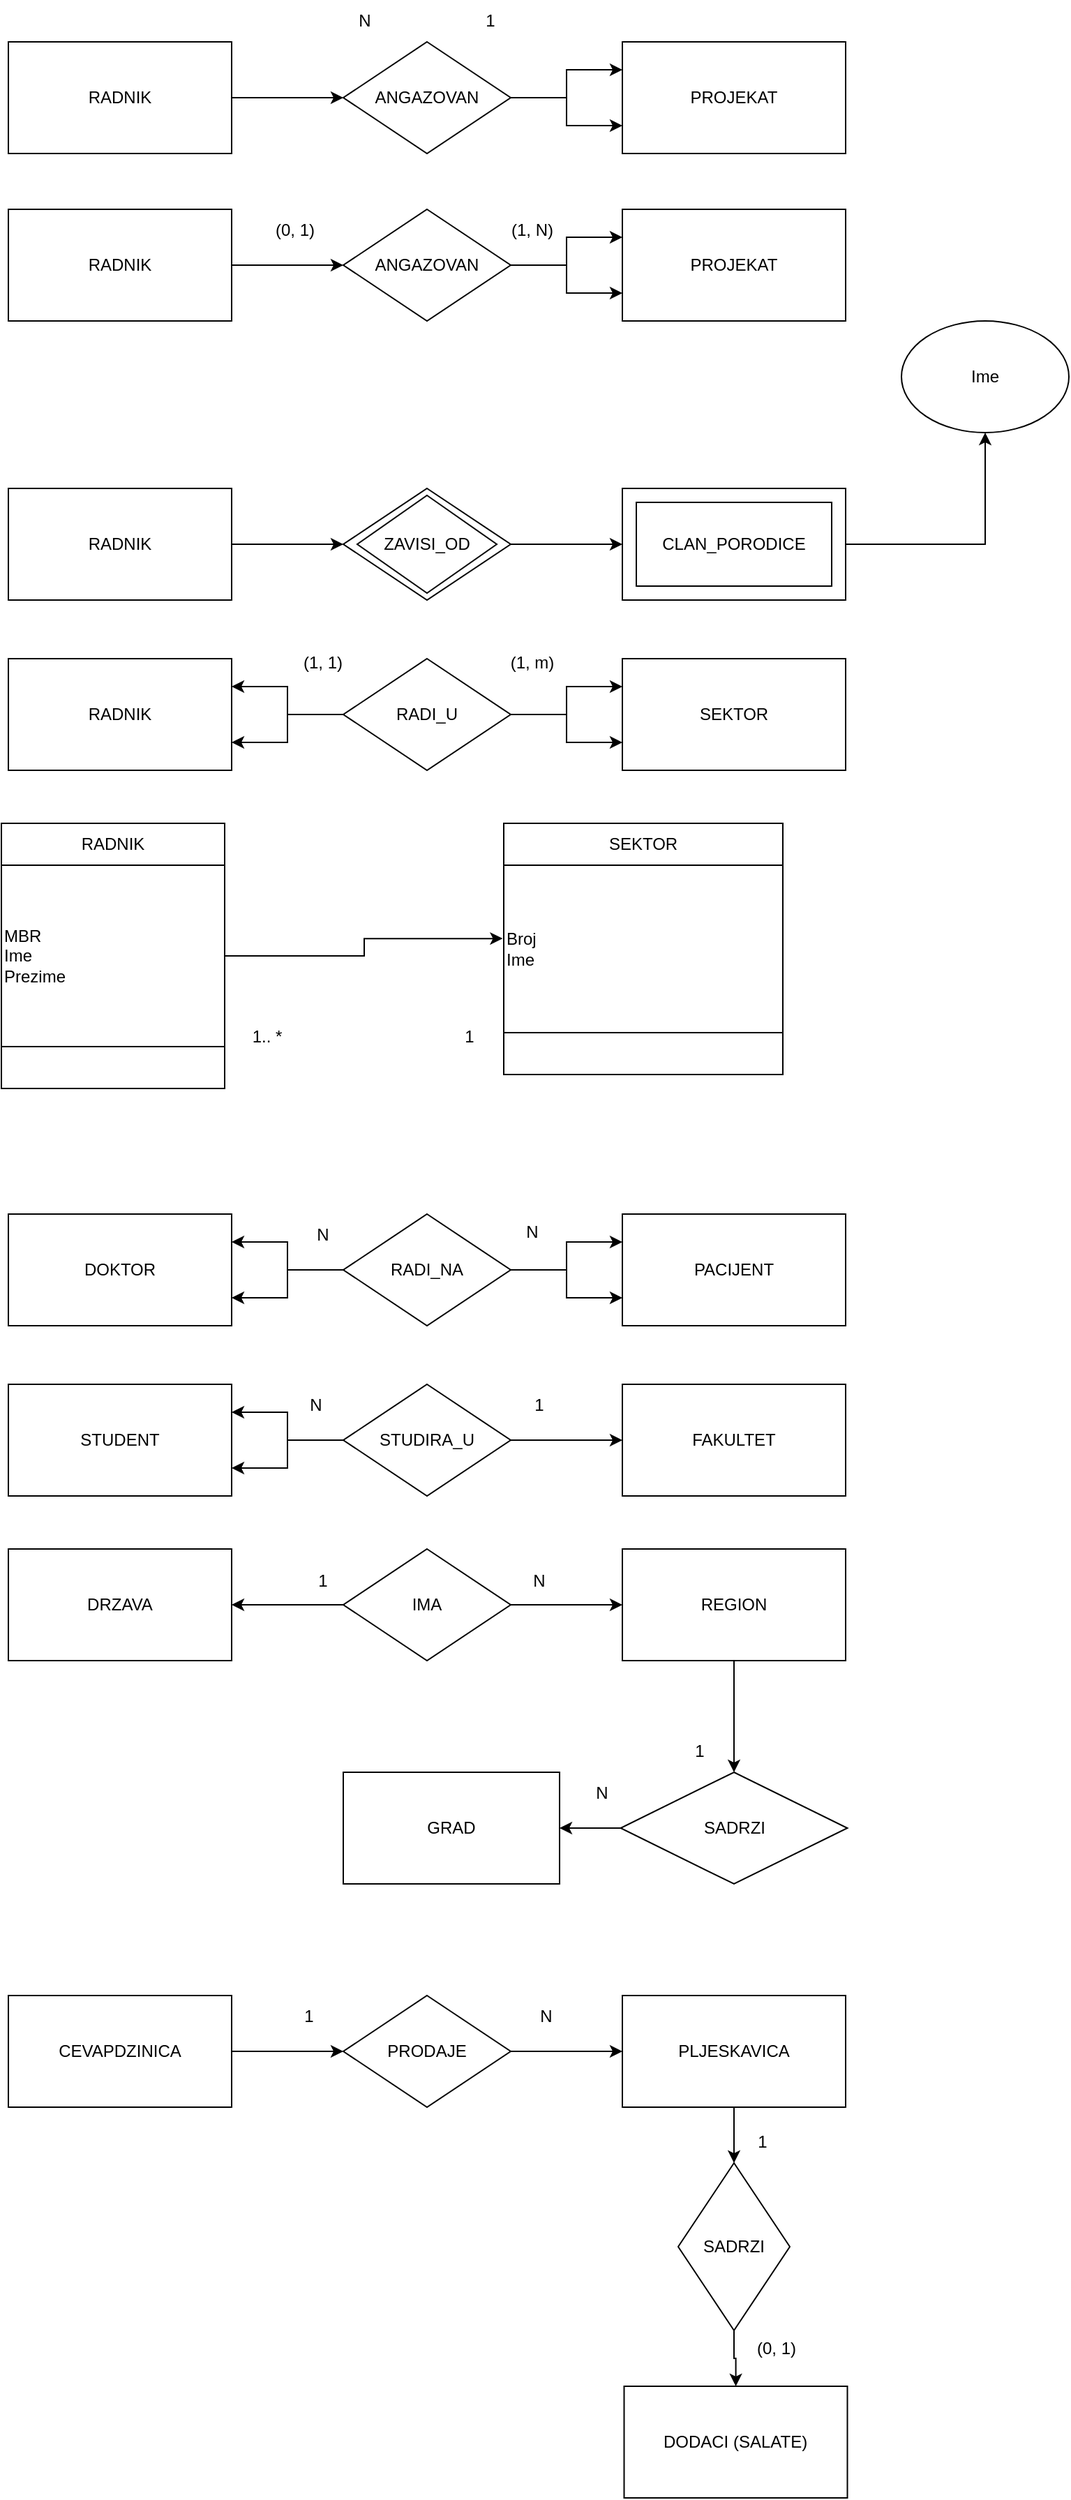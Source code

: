 <mxfile version="25.0.1">
  <diagram name="Page-1" id="YJj_jwqWh1LXfqQnj_jg">
    <mxGraphModel dx="1500" dy="865" grid="1" gridSize="10" guides="1" tooltips="1" connect="1" arrows="1" fold="1" page="1" pageScale="1" pageWidth="850" pageHeight="1100" math="0" shadow="0">
      <root>
        <mxCell id="0" />
        <mxCell id="1" parent="0" />
        <mxCell id="uJ9VIWgx87yYVYV_AUR5-3" style="edgeStyle=orthogonalEdgeStyle;rounded=0;orthogonalLoop=1;jettySize=auto;html=1;" edge="1" parent="1" source="uJ9VIWgx87yYVYV_AUR5-1" target="uJ9VIWgx87yYVYV_AUR5-4">
          <mxGeometry relative="1" as="geometry">
            <mxPoint x="280" y="80" as="targetPoint" />
          </mxGeometry>
        </mxCell>
        <mxCell id="uJ9VIWgx87yYVYV_AUR5-1" value="RADNIK" style="rounded=0;whiteSpace=wrap;html=1;" vertex="1" parent="1">
          <mxGeometry x="40" y="40" width="160" height="80" as="geometry" />
        </mxCell>
        <mxCell id="uJ9VIWgx87yYVYV_AUR5-11" style="edgeStyle=orthogonalEdgeStyle;rounded=0;orthogonalLoop=1;jettySize=auto;html=1;entryX=0;entryY=0.25;entryDx=0;entryDy=0;" edge="1" parent="1" source="uJ9VIWgx87yYVYV_AUR5-4" target="uJ9VIWgx87yYVYV_AUR5-5">
          <mxGeometry relative="1" as="geometry" />
        </mxCell>
        <mxCell id="uJ9VIWgx87yYVYV_AUR5-12" style="edgeStyle=orthogonalEdgeStyle;rounded=0;orthogonalLoop=1;jettySize=auto;html=1;entryX=0;entryY=0.75;entryDx=0;entryDy=0;" edge="1" parent="1" source="uJ9VIWgx87yYVYV_AUR5-4" target="uJ9VIWgx87yYVYV_AUR5-5">
          <mxGeometry relative="1" as="geometry" />
        </mxCell>
        <mxCell id="uJ9VIWgx87yYVYV_AUR5-4" value="ANGAZOVAN" style="rhombus;whiteSpace=wrap;html=1;" vertex="1" parent="1">
          <mxGeometry x="280" y="40" width="120" height="80" as="geometry" />
        </mxCell>
        <mxCell id="uJ9VIWgx87yYVYV_AUR5-5" value="PROJEKAT" style="rounded=0;whiteSpace=wrap;html=1;" vertex="1" parent="1">
          <mxGeometry x="480" y="40" width="160" height="80" as="geometry" />
        </mxCell>
        <mxCell id="uJ9VIWgx87yYVYV_AUR5-9" value="N" style="text;html=1;align=center;verticalAlign=middle;resizable=0;points=[];autosize=1;strokeColor=none;fillColor=none;" vertex="1" parent="1">
          <mxGeometry x="280" y="10" width="30" height="30" as="geometry" />
        </mxCell>
        <mxCell id="uJ9VIWgx87yYVYV_AUR5-10" value="1" style="text;html=1;align=center;verticalAlign=middle;resizable=0;points=[];autosize=1;strokeColor=none;fillColor=none;" vertex="1" parent="1">
          <mxGeometry x="370" y="10" width="30" height="30" as="geometry" />
        </mxCell>
        <mxCell id="uJ9VIWgx87yYVYV_AUR5-13" style="edgeStyle=orthogonalEdgeStyle;rounded=0;orthogonalLoop=1;jettySize=auto;html=1;" edge="1" parent="1" source="uJ9VIWgx87yYVYV_AUR5-14" target="uJ9VIWgx87yYVYV_AUR5-17">
          <mxGeometry relative="1" as="geometry">
            <mxPoint x="280" y="200" as="targetPoint" />
          </mxGeometry>
        </mxCell>
        <mxCell id="uJ9VIWgx87yYVYV_AUR5-14" value="RADNIK" style="rounded=0;whiteSpace=wrap;html=1;" vertex="1" parent="1">
          <mxGeometry x="40" y="160" width="160" height="80" as="geometry" />
        </mxCell>
        <mxCell id="uJ9VIWgx87yYVYV_AUR5-15" style="edgeStyle=orthogonalEdgeStyle;rounded=0;orthogonalLoop=1;jettySize=auto;html=1;entryX=0;entryY=0.25;entryDx=0;entryDy=0;" edge="1" parent="1" source="uJ9VIWgx87yYVYV_AUR5-17" target="uJ9VIWgx87yYVYV_AUR5-18">
          <mxGeometry relative="1" as="geometry" />
        </mxCell>
        <mxCell id="uJ9VIWgx87yYVYV_AUR5-16" style="edgeStyle=orthogonalEdgeStyle;rounded=0;orthogonalLoop=1;jettySize=auto;html=1;entryX=0;entryY=0.75;entryDx=0;entryDy=0;" edge="1" parent="1" source="uJ9VIWgx87yYVYV_AUR5-17" target="uJ9VIWgx87yYVYV_AUR5-18">
          <mxGeometry relative="1" as="geometry" />
        </mxCell>
        <mxCell id="uJ9VIWgx87yYVYV_AUR5-17" value="ANGAZOVAN" style="rhombus;whiteSpace=wrap;html=1;" vertex="1" parent="1">
          <mxGeometry x="280" y="160" width="120" height="80" as="geometry" />
        </mxCell>
        <mxCell id="uJ9VIWgx87yYVYV_AUR5-18" value="PROJEKAT" style="rounded=0;whiteSpace=wrap;html=1;" vertex="1" parent="1">
          <mxGeometry x="480" y="160" width="160" height="80" as="geometry" />
        </mxCell>
        <mxCell id="uJ9VIWgx87yYVYV_AUR5-19" value="(0, 1)" style="text;html=1;align=center;verticalAlign=middle;resizable=0;points=[];autosize=1;strokeColor=none;fillColor=none;" vertex="1" parent="1">
          <mxGeometry x="220" y="160" width="50" height="30" as="geometry" />
        </mxCell>
        <mxCell id="uJ9VIWgx87yYVYV_AUR5-20" value="(1, N)" style="text;html=1;align=center;verticalAlign=middle;resizable=0;points=[];autosize=1;strokeColor=none;fillColor=none;" vertex="1" parent="1">
          <mxGeometry x="390" y="160" width="50" height="30" as="geometry" />
        </mxCell>
        <mxCell id="uJ9VIWgx87yYVYV_AUR5-21" style="edgeStyle=orthogonalEdgeStyle;rounded=0;orthogonalLoop=1;jettySize=auto;html=1;" edge="1" parent="1" source="uJ9VIWgx87yYVYV_AUR5-22" target="uJ9VIWgx87yYVYV_AUR5-25">
          <mxGeometry relative="1" as="geometry">
            <mxPoint x="280" y="400" as="targetPoint" />
          </mxGeometry>
        </mxCell>
        <mxCell id="uJ9VIWgx87yYVYV_AUR5-22" value="RADNIK" style="rounded=0;whiteSpace=wrap;html=1;" vertex="1" parent="1">
          <mxGeometry x="40" y="360" width="160" height="80" as="geometry" />
        </mxCell>
        <mxCell id="uJ9VIWgx87yYVYV_AUR5-34" style="edgeStyle=orthogonalEdgeStyle;rounded=0;orthogonalLoop=1;jettySize=auto;html=1;entryX=0;entryY=0.5;entryDx=0;entryDy=0;" edge="1" parent="1" source="uJ9VIWgx87yYVYV_AUR5-25" target="uJ9VIWgx87yYVYV_AUR5-26">
          <mxGeometry relative="1" as="geometry" />
        </mxCell>
        <mxCell id="uJ9VIWgx87yYVYV_AUR5-25" value="" style="rhombus;whiteSpace=wrap;html=1;" vertex="1" parent="1">
          <mxGeometry x="280" y="360" width="120" height="80" as="geometry" />
        </mxCell>
        <mxCell id="uJ9VIWgx87yYVYV_AUR5-32" style="edgeStyle=orthogonalEdgeStyle;rounded=0;orthogonalLoop=1;jettySize=auto;html=1;entryX=0.5;entryY=1;entryDx=0;entryDy=0;" edge="1" parent="1" source="uJ9VIWgx87yYVYV_AUR5-26" target="uJ9VIWgx87yYVYV_AUR5-31">
          <mxGeometry relative="1" as="geometry" />
        </mxCell>
        <mxCell id="uJ9VIWgx87yYVYV_AUR5-26" value="" style="rounded=0;whiteSpace=wrap;html=1;" vertex="1" parent="1">
          <mxGeometry x="480" y="360" width="160" height="80" as="geometry" />
        </mxCell>
        <mxCell id="uJ9VIWgx87yYVYV_AUR5-29" value="ZAVISI_OD" style="rhombus;whiteSpace=wrap;html=1;" vertex="1" parent="1">
          <mxGeometry x="290" y="365" width="100" height="70" as="geometry" />
        </mxCell>
        <mxCell id="uJ9VIWgx87yYVYV_AUR5-30" value="CLAN_PORODICE" style="rounded=0;whiteSpace=wrap;html=1;" vertex="1" parent="1">
          <mxGeometry x="490" y="370" width="140" height="60" as="geometry" />
        </mxCell>
        <mxCell id="uJ9VIWgx87yYVYV_AUR5-31" value="Ime" style="ellipse;whiteSpace=wrap;html=1;" vertex="1" parent="1">
          <mxGeometry x="680" y="240" width="120" height="80" as="geometry" />
        </mxCell>
        <mxCell id="uJ9VIWgx87yYVYV_AUR5-35" value="" style="shape=table;startSize=0;container=1;collapsible=0;childLayout=tableLayout;" vertex="1" parent="1">
          <mxGeometry x="35" y="600" width="160" height="190" as="geometry" />
        </mxCell>
        <mxCell id="uJ9VIWgx87yYVYV_AUR5-36" value="" style="shape=tableRow;horizontal=0;startSize=0;swimlaneHead=0;swimlaneBody=0;strokeColor=inherit;top=0;left=0;bottom=0;right=0;collapsible=0;dropTarget=0;fillColor=none;points=[[0,0.5],[1,0.5]];portConstraint=eastwest;" vertex="1" parent="uJ9VIWgx87yYVYV_AUR5-35">
          <mxGeometry width="160" height="30" as="geometry" />
        </mxCell>
        <mxCell id="uJ9VIWgx87yYVYV_AUR5-37" value="RADNIK" style="shape=partialRectangle;html=1;whiteSpace=wrap;connectable=0;strokeColor=inherit;overflow=hidden;fillColor=none;top=0;left=0;bottom=0;right=0;pointerEvents=1;" vertex="1" parent="uJ9VIWgx87yYVYV_AUR5-36">
          <mxGeometry width="160" height="30" as="geometry">
            <mxRectangle width="160" height="30" as="alternateBounds" />
          </mxGeometry>
        </mxCell>
        <mxCell id="uJ9VIWgx87yYVYV_AUR5-38" value="" style="shape=tableRow;horizontal=0;startSize=0;swimlaneHead=0;swimlaneBody=0;strokeColor=inherit;top=0;left=0;bottom=0;right=0;collapsible=0;dropTarget=0;fillColor=none;points=[[0,0.5],[1,0.5]];portConstraint=eastwest;" vertex="1" parent="uJ9VIWgx87yYVYV_AUR5-35">
          <mxGeometry y="30" width="160" height="130" as="geometry" />
        </mxCell>
        <mxCell id="uJ9VIWgx87yYVYV_AUR5-39" value="MBR&lt;div&gt;Ime&lt;/div&gt;&lt;div&gt;Prezime&lt;/div&gt;" style="shape=partialRectangle;html=1;whiteSpace=wrap;connectable=0;strokeColor=inherit;overflow=hidden;fillColor=none;top=0;left=0;bottom=0;right=0;pointerEvents=1;align=left;" vertex="1" parent="uJ9VIWgx87yYVYV_AUR5-38">
          <mxGeometry width="160" height="130" as="geometry">
            <mxRectangle width="160" height="130" as="alternateBounds" />
          </mxGeometry>
        </mxCell>
        <mxCell id="uJ9VIWgx87yYVYV_AUR5-40" value="" style="shape=tableRow;horizontal=0;startSize=0;swimlaneHead=0;swimlaneBody=0;strokeColor=inherit;top=0;left=0;bottom=0;right=0;collapsible=0;dropTarget=0;fillColor=none;points=[[0,0.5],[1,0.5]];portConstraint=eastwest;" vertex="1" parent="uJ9VIWgx87yYVYV_AUR5-35">
          <mxGeometry y="160" width="160" height="30" as="geometry" />
        </mxCell>
        <mxCell id="uJ9VIWgx87yYVYV_AUR5-41" value="" style="shape=partialRectangle;html=1;whiteSpace=wrap;connectable=0;strokeColor=inherit;overflow=hidden;fillColor=none;top=0;left=0;bottom=0;right=0;pointerEvents=1;" vertex="1" parent="uJ9VIWgx87yYVYV_AUR5-40">
          <mxGeometry width="160" height="30" as="geometry">
            <mxRectangle width="160" height="30" as="alternateBounds" />
          </mxGeometry>
        </mxCell>
        <mxCell id="uJ9VIWgx87yYVYV_AUR5-42" value="1.. *" style="text;html=1;align=center;verticalAlign=middle;resizable=0;points=[];autosize=1;strokeColor=none;fillColor=none;" vertex="1" parent="1">
          <mxGeometry x="205" y="738" width="40" height="30" as="geometry" />
        </mxCell>
        <mxCell id="uJ9VIWgx87yYVYV_AUR5-44" value="" style="shape=table;startSize=0;container=1;collapsible=0;childLayout=tableLayout;" vertex="1" parent="1">
          <mxGeometry x="395" y="600" width="200" height="180" as="geometry" />
        </mxCell>
        <mxCell id="uJ9VIWgx87yYVYV_AUR5-45" value="" style="shape=tableRow;horizontal=0;startSize=0;swimlaneHead=0;swimlaneBody=0;strokeColor=inherit;top=0;left=0;bottom=0;right=0;collapsible=0;dropTarget=0;fillColor=none;points=[[0,0.5],[1,0.5]];portConstraint=eastwest;" vertex="1" parent="uJ9VIWgx87yYVYV_AUR5-44">
          <mxGeometry width="200" height="30" as="geometry" />
        </mxCell>
        <mxCell id="uJ9VIWgx87yYVYV_AUR5-46" value="SEKTOR" style="shape=partialRectangle;html=1;whiteSpace=wrap;connectable=0;strokeColor=inherit;overflow=hidden;fillColor=none;top=0;left=0;bottom=0;right=0;pointerEvents=1;" vertex="1" parent="uJ9VIWgx87yYVYV_AUR5-45">
          <mxGeometry width="200" height="30" as="geometry">
            <mxRectangle width="200" height="30" as="alternateBounds" />
          </mxGeometry>
        </mxCell>
        <mxCell id="uJ9VIWgx87yYVYV_AUR5-47" value="" style="shape=tableRow;horizontal=0;startSize=0;swimlaneHead=0;swimlaneBody=0;strokeColor=inherit;top=0;left=0;bottom=0;right=0;collapsible=0;dropTarget=0;fillColor=none;points=[[0,0.5],[1,0.5]];portConstraint=eastwest;" vertex="1" parent="uJ9VIWgx87yYVYV_AUR5-44">
          <mxGeometry y="30" width="200" height="120" as="geometry" />
        </mxCell>
        <mxCell id="uJ9VIWgx87yYVYV_AUR5-48" value="Broj&lt;div&gt;Ime&lt;/div&gt;" style="shape=partialRectangle;html=1;whiteSpace=wrap;connectable=0;strokeColor=inherit;overflow=hidden;fillColor=none;top=0;left=0;bottom=0;right=0;pointerEvents=1;align=left;" vertex="1" parent="uJ9VIWgx87yYVYV_AUR5-47">
          <mxGeometry width="200" height="120" as="geometry">
            <mxRectangle width="200" height="120" as="alternateBounds" />
          </mxGeometry>
        </mxCell>
        <mxCell id="uJ9VIWgx87yYVYV_AUR5-49" value="" style="shape=tableRow;horizontal=0;startSize=0;swimlaneHead=0;swimlaneBody=0;strokeColor=inherit;top=0;left=0;bottom=0;right=0;collapsible=0;dropTarget=0;fillColor=none;points=[[0,0.5],[1,0.5]];portConstraint=eastwest;" vertex="1" parent="uJ9VIWgx87yYVYV_AUR5-44">
          <mxGeometry y="150" width="200" height="30" as="geometry" />
        </mxCell>
        <mxCell id="uJ9VIWgx87yYVYV_AUR5-50" value="" style="shape=partialRectangle;html=1;whiteSpace=wrap;connectable=0;strokeColor=inherit;overflow=hidden;fillColor=none;top=0;left=0;bottom=0;right=0;pointerEvents=1;" vertex="1" parent="uJ9VIWgx87yYVYV_AUR5-49">
          <mxGeometry width="200" height="30" as="geometry">
            <mxRectangle width="200" height="30" as="alternateBounds" />
          </mxGeometry>
        </mxCell>
        <mxCell id="uJ9VIWgx87yYVYV_AUR5-51" style="edgeStyle=orthogonalEdgeStyle;rounded=0;orthogonalLoop=1;jettySize=auto;html=1;entryX=-0.004;entryY=0.438;entryDx=0;entryDy=0;entryPerimeter=0;" edge="1" parent="1" source="uJ9VIWgx87yYVYV_AUR5-38" target="uJ9VIWgx87yYVYV_AUR5-47">
          <mxGeometry relative="1" as="geometry" />
        </mxCell>
        <mxCell id="uJ9VIWgx87yYVYV_AUR5-52" value="1" style="text;html=1;align=center;verticalAlign=middle;resizable=0;points=[];autosize=1;strokeColor=none;fillColor=none;" vertex="1" parent="1">
          <mxGeometry x="355" y="738" width="30" height="30" as="geometry" />
        </mxCell>
        <mxCell id="uJ9VIWgx87yYVYV_AUR5-53" value="RADNIK" style="rounded=0;whiteSpace=wrap;html=1;" vertex="1" parent="1">
          <mxGeometry x="40" y="482" width="160" height="80" as="geometry" />
        </mxCell>
        <mxCell id="uJ9VIWgx87yYVYV_AUR5-56" style="edgeStyle=orthogonalEdgeStyle;rounded=0;orthogonalLoop=1;jettySize=auto;html=1;entryX=0;entryY=0.25;entryDx=0;entryDy=0;" edge="1" parent="1" source="uJ9VIWgx87yYVYV_AUR5-54" target="uJ9VIWgx87yYVYV_AUR5-55">
          <mxGeometry relative="1" as="geometry" />
        </mxCell>
        <mxCell id="uJ9VIWgx87yYVYV_AUR5-57" style="edgeStyle=orthogonalEdgeStyle;rounded=0;orthogonalLoop=1;jettySize=auto;html=1;entryX=0;entryY=0.75;entryDx=0;entryDy=0;" edge="1" parent="1" source="uJ9VIWgx87yYVYV_AUR5-54" target="uJ9VIWgx87yYVYV_AUR5-55">
          <mxGeometry relative="1" as="geometry" />
        </mxCell>
        <mxCell id="uJ9VIWgx87yYVYV_AUR5-58" style="edgeStyle=orthogonalEdgeStyle;rounded=0;orthogonalLoop=1;jettySize=auto;html=1;entryX=1;entryY=0.25;entryDx=0;entryDy=0;" edge="1" parent="1" source="uJ9VIWgx87yYVYV_AUR5-54" target="uJ9VIWgx87yYVYV_AUR5-53">
          <mxGeometry relative="1" as="geometry" />
        </mxCell>
        <mxCell id="uJ9VIWgx87yYVYV_AUR5-59" style="edgeStyle=orthogonalEdgeStyle;rounded=0;orthogonalLoop=1;jettySize=auto;html=1;entryX=1;entryY=0.75;entryDx=0;entryDy=0;" edge="1" parent="1" source="uJ9VIWgx87yYVYV_AUR5-54" target="uJ9VIWgx87yYVYV_AUR5-53">
          <mxGeometry relative="1" as="geometry" />
        </mxCell>
        <mxCell id="uJ9VIWgx87yYVYV_AUR5-54" value="RADI_U" style="rhombus;whiteSpace=wrap;html=1;" vertex="1" parent="1">
          <mxGeometry x="280" y="482" width="120" height="80" as="geometry" />
        </mxCell>
        <mxCell id="uJ9VIWgx87yYVYV_AUR5-55" value="SEKTOR" style="rounded=0;whiteSpace=wrap;html=1;" vertex="1" parent="1">
          <mxGeometry x="480" y="482" width="160" height="80" as="geometry" />
        </mxCell>
        <mxCell id="uJ9VIWgx87yYVYV_AUR5-60" value="(1, 1)" style="text;html=1;align=center;verticalAlign=middle;resizable=0;points=[];autosize=1;strokeColor=none;fillColor=none;" vertex="1" parent="1">
          <mxGeometry x="240" y="470" width="50" height="30" as="geometry" />
        </mxCell>
        <mxCell id="uJ9VIWgx87yYVYV_AUR5-61" value="(1, m)" style="text;html=1;align=center;verticalAlign=middle;resizable=0;points=[];autosize=1;strokeColor=none;fillColor=none;" vertex="1" parent="1">
          <mxGeometry x="390" y="470" width="50" height="30" as="geometry" />
        </mxCell>
        <mxCell id="uJ9VIWgx87yYVYV_AUR5-62" value="DOKTOR" style="rounded=0;whiteSpace=wrap;html=1;" vertex="1" parent="1">
          <mxGeometry x="40" y="880" width="160" height="80" as="geometry" />
        </mxCell>
        <mxCell id="uJ9VIWgx87yYVYV_AUR5-65" style="edgeStyle=orthogonalEdgeStyle;rounded=0;orthogonalLoop=1;jettySize=auto;html=1;entryX=0;entryY=0.25;entryDx=0;entryDy=0;" edge="1" parent="1" source="uJ9VIWgx87yYVYV_AUR5-63" target="uJ9VIWgx87yYVYV_AUR5-64">
          <mxGeometry relative="1" as="geometry" />
        </mxCell>
        <mxCell id="uJ9VIWgx87yYVYV_AUR5-66" style="edgeStyle=orthogonalEdgeStyle;rounded=0;orthogonalLoop=1;jettySize=auto;html=1;entryX=0;entryY=0.75;entryDx=0;entryDy=0;" edge="1" parent="1" source="uJ9VIWgx87yYVYV_AUR5-63" target="uJ9VIWgx87yYVYV_AUR5-64">
          <mxGeometry relative="1" as="geometry" />
        </mxCell>
        <mxCell id="uJ9VIWgx87yYVYV_AUR5-67" style="edgeStyle=orthogonalEdgeStyle;rounded=0;orthogonalLoop=1;jettySize=auto;html=1;entryX=1;entryY=0.25;entryDx=0;entryDy=0;" edge="1" parent="1" source="uJ9VIWgx87yYVYV_AUR5-63" target="uJ9VIWgx87yYVYV_AUR5-62">
          <mxGeometry relative="1" as="geometry" />
        </mxCell>
        <mxCell id="uJ9VIWgx87yYVYV_AUR5-68" style="edgeStyle=orthogonalEdgeStyle;rounded=0;orthogonalLoop=1;jettySize=auto;html=1;entryX=1;entryY=0.75;entryDx=0;entryDy=0;" edge="1" parent="1" source="uJ9VIWgx87yYVYV_AUR5-63" target="uJ9VIWgx87yYVYV_AUR5-62">
          <mxGeometry relative="1" as="geometry" />
        </mxCell>
        <mxCell id="uJ9VIWgx87yYVYV_AUR5-63" value="RADI_NA" style="rhombus;whiteSpace=wrap;html=1;" vertex="1" parent="1">
          <mxGeometry x="280" y="880" width="120" height="80" as="geometry" />
        </mxCell>
        <mxCell id="uJ9VIWgx87yYVYV_AUR5-64" value="PACIJENT" style="rounded=0;whiteSpace=wrap;html=1;" vertex="1" parent="1">
          <mxGeometry x="480" y="880" width="160" height="80" as="geometry" />
        </mxCell>
        <mxCell id="uJ9VIWgx87yYVYV_AUR5-69" value="N" style="text;html=1;align=center;verticalAlign=middle;resizable=0;points=[];autosize=1;strokeColor=none;fillColor=none;" vertex="1" parent="1">
          <mxGeometry x="250" y="880" width="30" height="30" as="geometry" />
        </mxCell>
        <mxCell id="uJ9VIWgx87yYVYV_AUR5-70" value="N" style="text;html=1;align=center;verticalAlign=middle;resizable=0;points=[];autosize=1;strokeColor=none;fillColor=none;" vertex="1" parent="1">
          <mxGeometry x="400" y="878" width="30" height="30" as="geometry" />
        </mxCell>
        <mxCell id="uJ9VIWgx87yYVYV_AUR5-71" value="STUDENT" style="rounded=0;whiteSpace=wrap;html=1;" vertex="1" parent="1">
          <mxGeometry x="40" y="1002" width="160" height="80" as="geometry" />
        </mxCell>
        <mxCell id="uJ9VIWgx87yYVYV_AUR5-83" style="edgeStyle=orthogonalEdgeStyle;rounded=0;orthogonalLoop=1;jettySize=auto;html=1;entryX=1;entryY=0.25;entryDx=0;entryDy=0;" edge="1" parent="1" source="uJ9VIWgx87yYVYV_AUR5-76" target="uJ9VIWgx87yYVYV_AUR5-71">
          <mxGeometry relative="1" as="geometry" />
        </mxCell>
        <mxCell id="uJ9VIWgx87yYVYV_AUR5-84" style="edgeStyle=orthogonalEdgeStyle;rounded=0;orthogonalLoop=1;jettySize=auto;html=1;entryX=1;entryY=0.75;entryDx=0;entryDy=0;" edge="1" parent="1" source="uJ9VIWgx87yYVYV_AUR5-76" target="uJ9VIWgx87yYVYV_AUR5-71">
          <mxGeometry relative="1" as="geometry" />
        </mxCell>
        <mxCell id="uJ9VIWgx87yYVYV_AUR5-85" style="edgeStyle=orthogonalEdgeStyle;rounded=0;orthogonalLoop=1;jettySize=auto;html=1;entryX=0;entryY=0.5;entryDx=0;entryDy=0;" edge="1" parent="1" source="uJ9VIWgx87yYVYV_AUR5-76" target="uJ9VIWgx87yYVYV_AUR5-77">
          <mxGeometry relative="1" as="geometry" />
        </mxCell>
        <mxCell id="uJ9VIWgx87yYVYV_AUR5-76" value="STUDIRA_U" style="rhombus;whiteSpace=wrap;html=1;" vertex="1" parent="1">
          <mxGeometry x="280" y="1002" width="120" height="80" as="geometry" />
        </mxCell>
        <mxCell id="uJ9VIWgx87yYVYV_AUR5-77" value="FAKULTET" style="rounded=0;whiteSpace=wrap;html=1;" vertex="1" parent="1">
          <mxGeometry x="480" y="1002" width="160" height="80" as="geometry" />
        </mxCell>
        <mxCell id="uJ9VIWgx87yYVYV_AUR5-79" value="N" style="text;html=1;align=center;verticalAlign=middle;resizable=0;points=[];autosize=1;strokeColor=none;fillColor=none;" vertex="1" parent="1">
          <mxGeometry x="245" y="1002" width="30" height="30" as="geometry" />
        </mxCell>
        <mxCell id="uJ9VIWgx87yYVYV_AUR5-86" value="1" style="text;html=1;align=center;verticalAlign=middle;resizable=0;points=[];autosize=1;strokeColor=none;fillColor=none;" vertex="1" parent="1">
          <mxGeometry x="405" y="1002" width="30" height="30" as="geometry" />
        </mxCell>
        <mxCell id="uJ9VIWgx87yYVYV_AUR5-87" value="DRZAVA" style="rounded=0;whiteSpace=wrap;html=1;" vertex="1" parent="1">
          <mxGeometry x="40" y="1120" width="160" height="80" as="geometry" />
        </mxCell>
        <mxCell id="uJ9VIWgx87yYVYV_AUR5-90" style="edgeStyle=orthogonalEdgeStyle;rounded=0;orthogonalLoop=1;jettySize=auto;html=1;entryX=0;entryY=0.5;entryDx=0;entryDy=0;" edge="1" parent="1" source="uJ9VIWgx87yYVYV_AUR5-91" target="uJ9VIWgx87yYVYV_AUR5-92">
          <mxGeometry relative="1" as="geometry" />
        </mxCell>
        <mxCell id="uJ9VIWgx87yYVYV_AUR5-95" style="edgeStyle=orthogonalEdgeStyle;rounded=0;orthogonalLoop=1;jettySize=auto;html=1;entryX=1;entryY=0.5;entryDx=0;entryDy=0;" edge="1" parent="1" source="uJ9VIWgx87yYVYV_AUR5-91" target="uJ9VIWgx87yYVYV_AUR5-87">
          <mxGeometry relative="1" as="geometry" />
        </mxCell>
        <mxCell id="uJ9VIWgx87yYVYV_AUR5-91" value="IMA" style="rhombus;whiteSpace=wrap;html=1;" vertex="1" parent="1">
          <mxGeometry x="280" y="1120" width="120" height="80" as="geometry" />
        </mxCell>
        <mxCell id="uJ9VIWgx87yYVYV_AUR5-102" style="edgeStyle=orthogonalEdgeStyle;rounded=0;orthogonalLoop=1;jettySize=auto;html=1;entryX=0.5;entryY=0;entryDx=0;entryDy=0;" edge="1" parent="1" source="uJ9VIWgx87yYVYV_AUR5-92" target="uJ9VIWgx87yYVYV_AUR5-98">
          <mxGeometry relative="1" as="geometry" />
        </mxCell>
        <mxCell id="uJ9VIWgx87yYVYV_AUR5-92" value="REGION" style="rounded=0;whiteSpace=wrap;html=1;" vertex="1" parent="1">
          <mxGeometry x="480" y="1120" width="160" height="80" as="geometry" />
        </mxCell>
        <mxCell id="uJ9VIWgx87yYVYV_AUR5-94" value="N" style="text;html=1;align=center;verticalAlign=middle;resizable=0;points=[];autosize=1;strokeColor=none;fillColor=none;" vertex="1" parent="1">
          <mxGeometry x="405" y="1128" width="30" height="30" as="geometry" />
        </mxCell>
        <mxCell id="uJ9VIWgx87yYVYV_AUR5-96" value="1" style="text;html=1;align=center;verticalAlign=middle;resizable=0;points=[];autosize=1;strokeColor=none;fillColor=none;" vertex="1" parent="1">
          <mxGeometry x="250" y="1128" width="30" height="30" as="geometry" />
        </mxCell>
        <mxCell id="uJ9VIWgx87yYVYV_AUR5-104" style="edgeStyle=orthogonalEdgeStyle;rounded=0;orthogonalLoop=1;jettySize=auto;html=1;entryX=1;entryY=0.5;entryDx=0;entryDy=0;" edge="1" parent="1" source="uJ9VIWgx87yYVYV_AUR5-98" target="uJ9VIWgx87yYVYV_AUR5-103">
          <mxGeometry relative="1" as="geometry" />
        </mxCell>
        <mxCell id="uJ9VIWgx87yYVYV_AUR5-98" value="SADRZI" style="rhombus;whiteSpace=wrap;html=1;" vertex="1" parent="1">
          <mxGeometry x="478.75" y="1280" width="162.5" height="80" as="geometry" />
        </mxCell>
        <mxCell id="uJ9VIWgx87yYVYV_AUR5-103" value="GRAD" style="rounded=0;whiteSpace=wrap;html=1;" vertex="1" parent="1">
          <mxGeometry x="280" y="1280" width="155" height="80" as="geometry" />
        </mxCell>
        <mxCell id="uJ9VIWgx87yYVYV_AUR5-105" value="1" style="text;html=1;align=center;verticalAlign=middle;resizable=0;points=[];autosize=1;strokeColor=none;fillColor=none;" vertex="1" parent="1">
          <mxGeometry x="520" y="1250" width="30" height="30" as="geometry" />
        </mxCell>
        <mxCell id="uJ9VIWgx87yYVYV_AUR5-106" value="N" style="text;html=1;align=center;verticalAlign=middle;resizable=0;points=[];autosize=1;strokeColor=none;fillColor=none;" vertex="1" parent="1">
          <mxGeometry x="450" y="1280" width="30" height="30" as="geometry" />
        </mxCell>
        <mxCell id="uJ9VIWgx87yYVYV_AUR5-112" style="edgeStyle=orthogonalEdgeStyle;rounded=0;orthogonalLoop=1;jettySize=auto;html=1;entryX=0;entryY=0.5;entryDx=0;entryDy=0;" edge="1" parent="1" source="uJ9VIWgx87yYVYV_AUR5-107" target="uJ9VIWgx87yYVYV_AUR5-111">
          <mxGeometry relative="1" as="geometry" />
        </mxCell>
        <mxCell id="uJ9VIWgx87yYVYV_AUR5-107" value="CEVAPDZINICA" style="rounded=0;whiteSpace=wrap;html=1;" vertex="1" parent="1">
          <mxGeometry x="40" y="1440" width="160" height="80" as="geometry" />
        </mxCell>
        <mxCell id="uJ9VIWgx87yYVYV_AUR5-125" style="edgeStyle=orthogonalEdgeStyle;rounded=0;orthogonalLoop=1;jettySize=auto;html=1;entryX=0.5;entryY=0;entryDx=0;entryDy=0;" edge="1" parent="1" source="uJ9VIWgx87yYVYV_AUR5-109" target="uJ9VIWgx87yYVYV_AUR5-124">
          <mxGeometry relative="1" as="geometry" />
        </mxCell>
        <mxCell id="uJ9VIWgx87yYVYV_AUR5-109" value="PLJESKAVICA" style="whiteSpace=wrap;html=1;" vertex="1" parent="1">
          <mxGeometry x="480" y="1440" width="160" height="80" as="geometry" />
        </mxCell>
        <mxCell id="uJ9VIWgx87yYVYV_AUR5-113" style="edgeStyle=orthogonalEdgeStyle;rounded=0;orthogonalLoop=1;jettySize=auto;html=1;entryX=0;entryY=0.5;entryDx=0;entryDy=0;" edge="1" parent="1" source="uJ9VIWgx87yYVYV_AUR5-111" target="uJ9VIWgx87yYVYV_AUR5-109">
          <mxGeometry relative="1" as="geometry" />
        </mxCell>
        <mxCell id="uJ9VIWgx87yYVYV_AUR5-111" value="PRODAJE" style="rhombus;whiteSpace=wrap;html=1;" vertex="1" parent="1">
          <mxGeometry x="280" y="1440" width="120" height="80" as="geometry" />
        </mxCell>
        <mxCell id="uJ9VIWgx87yYVYV_AUR5-114" value="1" style="text;html=1;align=center;verticalAlign=middle;resizable=0;points=[];autosize=1;strokeColor=none;fillColor=none;" vertex="1" parent="1">
          <mxGeometry x="240" y="1440" width="30" height="30" as="geometry" />
        </mxCell>
        <mxCell id="uJ9VIWgx87yYVYV_AUR5-115" value="N" style="text;html=1;align=center;verticalAlign=middle;resizable=0;points=[];autosize=1;strokeColor=none;fillColor=none;" vertex="1" parent="1">
          <mxGeometry x="410" y="1440" width="30" height="30" as="geometry" />
        </mxCell>
        <mxCell id="uJ9VIWgx87yYVYV_AUR5-126" style="edgeStyle=orthogonalEdgeStyle;rounded=0;orthogonalLoop=1;jettySize=auto;html=1;" edge="1" parent="1" source="uJ9VIWgx87yYVYV_AUR5-124" target="uJ9VIWgx87yYVYV_AUR5-127">
          <mxGeometry relative="1" as="geometry">
            <mxPoint x="560" y="1760" as="targetPoint" />
          </mxGeometry>
        </mxCell>
        <mxCell id="uJ9VIWgx87yYVYV_AUR5-124" value="SADRZI" style="rhombus;whiteSpace=wrap;html=1;" vertex="1" parent="1">
          <mxGeometry x="520" y="1560" width="80" height="120" as="geometry" />
        </mxCell>
        <mxCell id="uJ9VIWgx87yYVYV_AUR5-127" value="DODACI (SALATE)" style="rounded=0;whiteSpace=wrap;html=1;" vertex="1" parent="1">
          <mxGeometry x="481.25" y="1720" width="160" height="80" as="geometry" />
        </mxCell>
        <mxCell id="uJ9VIWgx87yYVYV_AUR5-128" value="1" style="text;html=1;align=center;verticalAlign=middle;resizable=0;points=[];autosize=1;strokeColor=none;fillColor=none;" vertex="1" parent="1">
          <mxGeometry x="565" y="1530" width="30" height="30" as="geometry" />
        </mxCell>
        <mxCell id="uJ9VIWgx87yYVYV_AUR5-130" value="(0, 1)" style="text;html=1;align=center;verticalAlign=middle;resizable=0;points=[];autosize=1;strokeColor=none;fillColor=none;" vertex="1" parent="1">
          <mxGeometry x="565" y="1678" width="50" height="30" as="geometry" />
        </mxCell>
      </root>
    </mxGraphModel>
  </diagram>
</mxfile>
